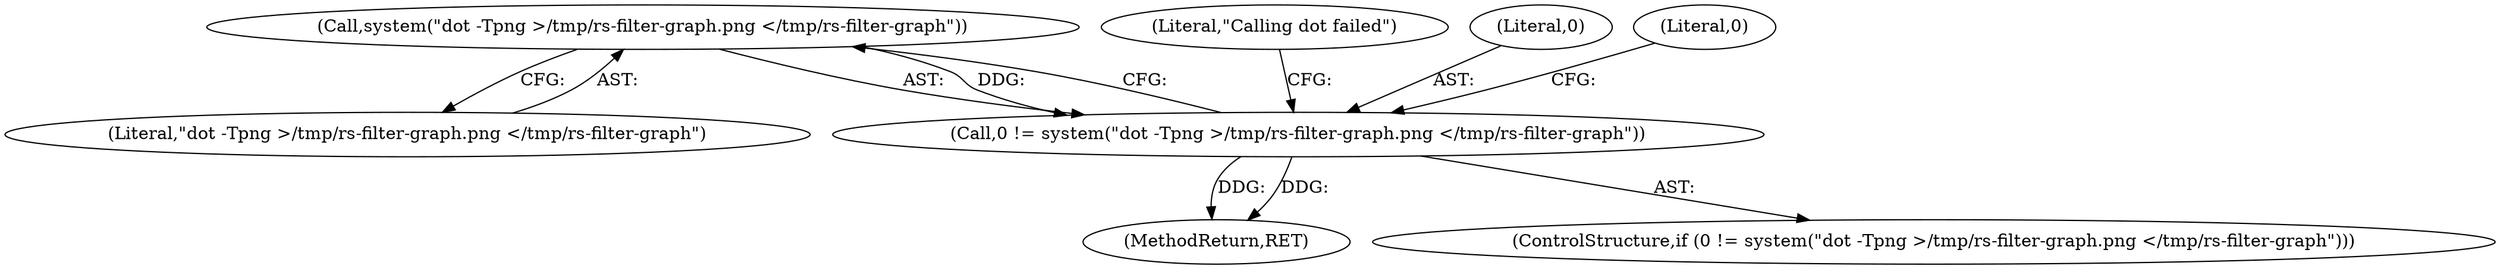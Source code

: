 digraph "1_rawstudio_9c2cd3c93c05d009a91d84eedbb85873b0cb505d@del" {
"1000129" [label="(Call,system(\"dot -Tpng >/tmp/rs-filter-graph.png </tmp/rs-filter-graph\"))"];
"1000127" [label="(Call,0 != system(\"dot -Tpng >/tmp/rs-filter-graph.png </tmp/rs-filter-graph\"))"];
"1000130" [label="(Literal,\"dot -Tpng >/tmp/rs-filter-graph.png </tmp/rs-filter-graph\")"];
"1000129" [label="(Call,system(\"dot -Tpng >/tmp/rs-filter-graph.png </tmp/rs-filter-graph\"))"];
"1000132" [label="(Literal,\"Calling dot failed\")"];
"1000128" [label="(Literal,0)"];
"1000135" [label="(Literal,0)"];
"1000143" [label="(MethodReturn,RET)"];
"1000127" [label="(Call,0 != system(\"dot -Tpng >/tmp/rs-filter-graph.png </tmp/rs-filter-graph\"))"];
"1000126" [label="(ControlStructure,if (0 != system(\"dot -Tpng >/tmp/rs-filter-graph.png </tmp/rs-filter-graph\")))"];
"1000129" -> "1000127"  [label="AST: "];
"1000129" -> "1000130"  [label="CFG: "];
"1000130" -> "1000129"  [label="AST: "];
"1000127" -> "1000129"  [label="CFG: "];
"1000129" -> "1000127"  [label="DDG: "];
"1000127" -> "1000126"  [label="AST: "];
"1000128" -> "1000127"  [label="AST: "];
"1000132" -> "1000127"  [label="CFG: "];
"1000135" -> "1000127"  [label="CFG: "];
"1000127" -> "1000143"  [label="DDG: "];
"1000127" -> "1000143"  [label="DDG: "];
}
